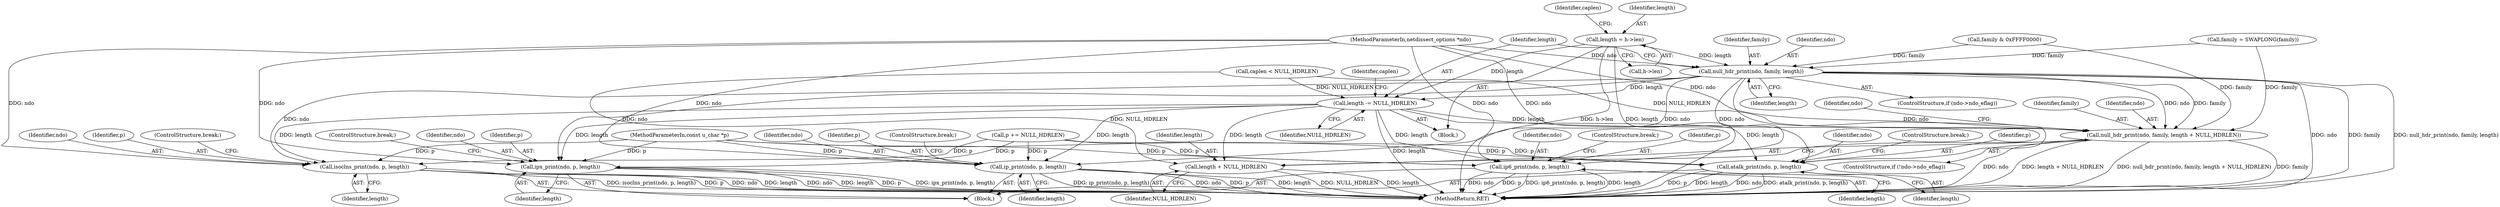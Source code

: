 digraph "0_tcpdump_1dcd10aceabbc03bf571ea32b892c522cbe923de_12@pointer" {
"1000108" [label="(Call,length = h->len)"];
"1000155" [label="(Call,null_hdr_print(ndo, family, length))"];
"1000159" [label="(Call,length -= NULL_HDRLEN)"];
"1000172" [label="(Call,ip_print(ndo, p, length))"];
"1000180" [label="(Call,ip6_print(ndo, p, length))"];
"1000186" [label="(Call,isoclns_print(ndo, p, length))"];
"1000192" [label="(Call,atalk_print(ndo, p, length))"];
"1000198" [label="(Call,ipx_print(ndo, p, length))"];
"1000209" [label="(Call,null_hdr_print(ndo, family, length + NULL_HDRLEN))"];
"1000212" [label="(Call,length + NULL_HDRLEN)"];
"1000214" [label="(Identifier,NULL_HDRLEN)"];
"1000193" [label="(Identifier,ndo)"];
"1000199" [label="(Identifier,ndo)"];
"1000218" [label="(Identifier,ndo)"];
"1000183" [label="(Identifier,length)"];
"1000213" [label="(Identifier,length)"];
"1000170" [label="(Block,)"];
"1000175" [label="(Identifier,length)"];
"1000211" [label="(Identifier,family)"];
"1000158" [label="(Identifier,length)"];
"1000161" [label="(Identifier,NULL_HDRLEN)"];
"1000200" [label="(Identifier,p)"];
"1000165" [label="(Call,p += NULL_HDRLEN)"];
"1000163" [label="(Identifier,caplen)"];
"1000202" [label="(ControlStructure,break;)"];
"1000160" [label="(Identifier,length)"];
"1000106" [label="(Block,)"];
"1000212" [label="(Call,length + NULL_HDRLEN)"];
"1000159" [label="(Call,length -= NULL_HDRLEN)"];
"1000172" [label="(Call,ip_print(ndo, p, length))"];
"1000105" [label="(MethodParameterIn,const u_char *p)"];
"1000156" [label="(Identifier,ndo)"];
"1000201" [label="(Identifier,length)"];
"1000103" [label="(MethodParameterIn,netdissect_options *ndo)"];
"1000143" [label="(Call,family & 0xFFFF0000)"];
"1000157" [label="(Identifier,family)"];
"1000180" [label="(Call,ip6_print(ndo, p, length))"];
"1000210" [label="(Identifier,ndo)"];
"1000115" [label="(Identifier,caplen)"];
"1000155" [label="(Call,null_hdr_print(ndo, family, length))"];
"1000173" [label="(Identifier,ndo)"];
"1000189" [label="(Identifier,length)"];
"1000147" [label="(Call,family = SWAPLONG(family))"];
"1000186" [label="(Call,isoclns_print(ndo, p, length))"];
"1000174" [label="(Identifier,p)"];
"1000110" [label="(Call,h->len)"];
"1000176" [label="(ControlStructure,break;)"];
"1000181" [label="(Identifier,ndo)"];
"1000198" [label="(Call,ipx_print(ndo, p, length))"];
"1000209" [label="(Call,null_hdr_print(ndo, family, length + NULL_HDRLEN))"];
"1000187" [label="(Identifier,ndo)"];
"1000192" [label="(Call,atalk_print(ndo, p, length))"];
"1000184" [label="(ControlStructure,break;)"];
"1000188" [label="(Identifier,p)"];
"1000196" [label="(ControlStructure,break;)"];
"1000190" [label="(ControlStructure,break;)"];
"1000109" [label="(Identifier,length)"];
"1000225" [label="(MethodReturn,RET)"];
"1000204" [label="(ControlStructure,if (!ndo->ndo_eflag))"];
"1000182" [label="(Identifier,p)"];
"1000121" [label="(Call,caplen < NULL_HDRLEN)"];
"1000195" [label="(Identifier,length)"];
"1000108" [label="(Call,length = h->len)"];
"1000194" [label="(Identifier,p)"];
"1000151" [label="(ControlStructure,if (ndo->ndo_eflag))"];
"1000108" -> "1000106"  [label="AST: "];
"1000108" -> "1000110"  [label="CFG: "];
"1000109" -> "1000108"  [label="AST: "];
"1000110" -> "1000108"  [label="AST: "];
"1000115" -> "1000108"  [label="CFG: "];
"1000108" -> "1000225"  [label="DDG: h->len"];
"1000108" -> "1000225"  [label="DDG: length"];
"1000108" -> "1000155"  [label="DDG: length"];
"1000108" -> "1000159"  [label="DDG: length"];
"1000155" -> "1000151"  [label="AST: "];
"1000155" -> "1000158"  [label="CFG: "];
"1000156" -> "1000155"  [label="AST: "];
"1000157" -> "1000155"  [label="AST: "];
"1000158" -> "1000155"  [label="AST: "];
"1000160" -> "1000155"  [label="CFG: "];
"1000155" -> "1000225"  [label="DDG: ndo"];
"1000155" -> "1000225"  [label="DDG: family"];
"1000155" -> "1000225"  [label="DDG: null_hdr_print(ndo, family, length)"];
"1000103" -> "1000155"  [label="DDG: ndo"];
"1000143" -> "1000155"  [label="DDG: family"];
"1000147" -> "1000155"  [label="DDG: family"];
"1000155" -> "1000159"  [label="DDG: length"];
"1000155" -> "1000172"  [label="DDG: ndo"];
"1000155" -> "1000180"  [label="DDG: ndo"];
"1000155" -> "1000186"  [label="DDG: ndo"];
"1000155" -> "1000192"  [label="DDG: ndo"];
"1000155" -> "1000198"  [label="DDG: ndo"];
"1000155" -> "1000209"  [label="DDG: ndo"];
"1000155" -> "1000209"  [label="DDG: family"];
"1000159" -> "1000106"  [label="AST: "];
"1000159" -> "1000161"  [label="CFG: "];
"1000160" -> "1000159"  [label="AST: "];
"1000161" -> "1000159"  [label="AST: "];
"1000163" -> "1000159"  [label="CFG: "];
"1000159" -> "1000225"  [label="DDG: length"];
"1000121" -> "1000159"  [label="DDG: NULL_HDRLEN"];
"1000159" -> "1000172"  [label="DDG: length"];
"1000159" -> "1000180"  [label="DDG: length"];
"1000159" -> "1000186"  [label="DDG: length"];
"1000159" -> "1000192"  [label="DDG: length"];
"1000159" -> "1000198"  [label="DDG: length"];
"1000159" -> "1000209"  [label="DDG: length"];
"1000159" -> "1000212"  [label="DDG: length"];
"1000172" -> "1000170"  [label="AST: "];
"1000172" -> "1000175"  [label="CFG: "];
"1000173" -> "1000172"  [label="AST: "];
"1000174" -> "1000172"  [label="AST: "];
"1000175" -> "1000172"  [label="AST: "];
"1000176" -> "1000172"  [label="CFG: "];
"1000172" -> "1000225"  [label="DDG: ip_print(ndo, p, length)"];
"1000172" -> "1000225"  [label="DDG: ndo"];
"1000172" -> "1000225"  [label="DDG: p"];
"1000172" -> "1000225"  [label="DDG: length"];
"1000103" -> "1000172"  [label="DDG: ndo"];
"1000165" -> "1000172"  [label="DDG: p"];
"1000105" -> "1000172"  [label="DDG: p"];
"1000180" -> "1000170"  [label="AST: "];
"1000180" -> "1000183"  [label="CFG: "];
"1000181" -> "1000180"  [label="AST: "];
"1000182" -> "1000180"  [label="AST: "];
"1000183" -> "1000180"  [label="AST: "];
"1000184" -> "1000180"  [label="CFG: "];
"1000180" -> "1000225"  [label="DDG: ndo"];
"1000180" -> "1000225"  [label="DDG: p"];
"1000180" -> "1000225"  [label="DDG: ip6_print(ndo, p, length)"];
"1000180" -> "1000225"  [label="DDG: length"];
"1000103" -> "1000180"  [label="DDG: ndo"];
"1000165" -> "1000180"  [label="DDG: p"];
"1000105" -> "1000180"  [label="DDG: p"];
"1000186" -> "1000170"  [label="AST: "];
"1000186" -> "1000189"  [label="CFG: "];
"1000187" -> "1000186"  [label="AST: "];
"1000188" -> "1000186"  [label="AST: "];
"1000189" -> "1000186"  [label="AST: "];
"1000190" -> "1000186"  [label="CFG: "];
"1000186" -> "1000225"  [label="DDG: isoclns_print(ndo, p, length)"];
"1000186" -> "1000225"  [label="DDG: p"];
"1000186" -> "1000225"  [label="DDG: ndo"];
"1000186" -> "1000225"  [label="DDG: length"];
"1000103" -> "1000186"  [label="DDG: ndo"];
"1000165" -> "1000186"  [label="DDG: p"];
"1000105" -> "1000186"  [label="DDG: p"];
"1000192" -> "1000170"  [label="AST: "];
"1000192" -> "1000195"  [label="CFG: "];
"1000193" -> "1000192"  [label="AST: "];
"1000194" -> "1000192"  [label="AST: "];
"1000195" -> "1000192"  [label="AST: "];
"1000196" -> "1000192"  [label="CFG: "];
"1000192" -> "1000225"  [label="DDG: p"];
"1000192" -> "1000225"  [label="DDG: length"];
"1000192" -> "1000225"  [label="DDG: ndo"];
"1000192" -> "1000225"  [label="DDG: atalk_print(ndo, p, length)"];
"1000103" -> "1000192"  [label="DDG: ndo"];
"1000165" -> "1000192"  [label="DDG: p"];
"1000105" -> "1000192"  [label="DDG: p"];
"1000198" -> "1000170"  [label="AST: "];
"1000198" -> "1000201"  [label="CFG: "];
"1000199" -> "1000198"  [label="AST: "];
"1000200" -> "1000198"  [label="AST: "];
"1000201" -> "1000198"  [label="AST: "];
"1000202" -> "1000198"  [label="CFG: "];
"1000198" -> "1000225"  [label="DDG: ndo"];
"1000198" -> "1000225"  [label="DDG: length"];
"1000198" -> "1000225"  [label="DDG: p"];
"1000198" -> "1000225"  [label="DDG: ipx_print(ndo, p, length)"];
"1000103" -> "1000198"  [label="DDG: ndo"];
"1000165" -> "1000198"  [label="DDG: p"];
"1000105" -> "1000198"  [label="DDG: p"];
"1000209" -> "1000204"  [label="AST: "];
"1000209" -> "1000212"  [label="CFG: "];
"1000210" -> "1000209"  [label="AST: "];
"1000211" -> "1000209"  [label="AST: "];
"1000212" -> "1000209"  [label="AST: "];
"1000218" -> "1000209"  [label="CFG: "];
"1000209" -> "1000225"  [label="DDG: ndo"];
"1000209" -> "1000225"  [label="DDG: length + NULL_HDRLEN"];
"1000209" -> "1000225"  [label="DDG: null_hdr_print(ndo, family, length + NULL_HDRLEN)"];
"1000209" -> "1000225"  [label="DDG: family"];
"1000103" -> "1000209"  [label="DDG: ndo"];
"1000143" -> "1000209"  [label="DDG: family"];
"1000147" -> "1000209"  [label="DDG: family"];
"1000121" -> "1000209"  [label="DDG: NULL_HDRLEN"];
"1000212" -> "1000214"  [label="CFG: "];
"1000213" -> "1000212"  [label="AST: "];
"1000214" -> "1000212"  [label="AST: "];
"1000212" -> "1000225"  [label="DDG: NULL_HDRLEN"];
"1000212" -> "1000225"  [label="DDG: length"];
"1000121" -> "1000212"  [label="DDG: NULL_HDRLEN"];
}
